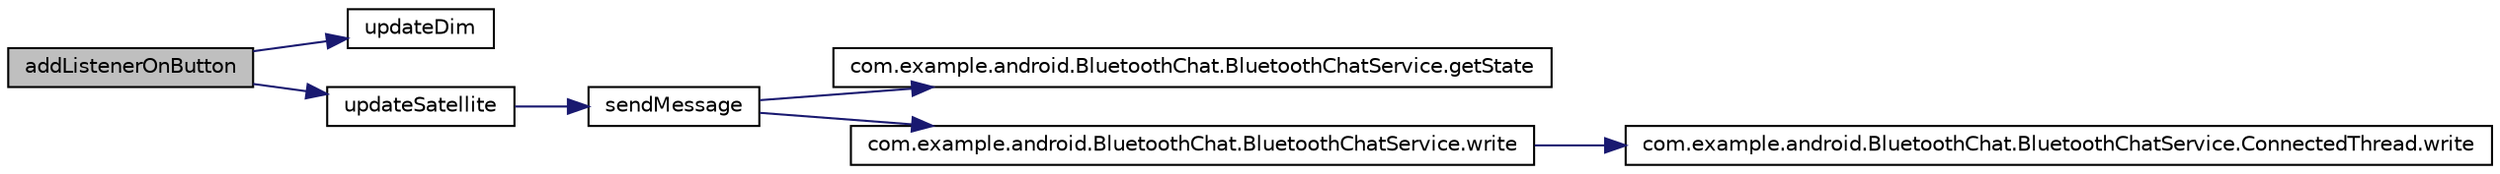 digraph G
{
  edge [fontname="Helvetica",fontsize="10",labelfontname="Helvetica",labelfontsize="10"];
  node [fontname="Helvetica",fontsize="10",shape=record];
  rankdir="LR";
  Node1 [label="addListenerOnButton",height=0.2,width=0.4,color="black", fillcolor="grey75", style="filled" fontcolor="black"];
  Node1 -> Node2 [color="midnightblue",fontsize="10",style="solid",fontname="Helvetica"];
  Node2 [label="updateDim",height=0.2,width=0.4,color="black", fillcolor="white", style="filled",URL="$classcom_1_1example_1_1android_1_1_bluetooth_chat_1_1_l_a_s_a_r_control.html#ab4704f4dc963fbe366442390a52df041"];
  Node1 -> Node3 [color="midnightblue",fontsize="10",style="solid",fontname="Helvetica"];
  Node3 [label="updateSatellite",height=0.2,width=0.4,color="black", fillcolor="white", style="filled",URL="$classcom_1_1example_1_1android_1_1_bluetooth_chat_1_1_l_a_s_a_r_control.html#ab084bbab05e4d41e495608164e6bd56c"];
  Node3 -> Node4 [color="midnightblue",fontsize="10",style="solid",fontname="Helvetica"];
  Node4 [label="sendMessage",height=0.2,width=0.4,color="black", fillcolor="white", style="filled",URL="$classcom_1_1example_1_1android_1_1_bluetooth_chat_1_1_l_a_s_a_r_control.html#a6a8a2004434afabb628a490d0d5273f9"];
  Node4 -> Node5 [color="midnightblue",fontsize="10",style="solid",fontname="Helvetica"];
  Node5 [label="com.example.android.BluetoothChat.BluetoothChatService.getState",height=0.2,width=0.4,color="black", fillcolor="white", style="filled",URL="$classcom_1_1example_1_1android_1_1_bluetooth_chat_1_1_bluetooth_chat_service.html#a6a50c2d9aca011bf98c1ef858548b905"];
  Node4 -> Node6 [color="midnightblue",fontsize="10",style="solid",fontname="Helvetica"];
  Node6 [label="com.example.android.BluetoothChat.BluetoothChatService.write",height=0.2,width=0.4,color="black", fillcolor="white", style="filled",URL="$classcom_1_1example_1_1android_1_1_bluetooth_chat_1_1_bluetooth_chat_service.html#a8f39f71b4e3de075a0b64236eb5ec876"];
  Node6 -> Node7 [color="midnightblue",fontsize="10",style="solid",fontname="Helvetica"];
  Node7 [label="com.example.android.BluetoothChat.BluetoothChatService.ConnectedThread.write",height=0.2,width=0.4,color="black", fillcolor="white", style="filled",URL="$classcom_1_1example_1_1android_1_1_bluetooth_chat_1_1_bluetooth_chat_service_1_1_connected_thread.html#ae29f62e52ac434bc0b80facee55ff1c8"];
}
